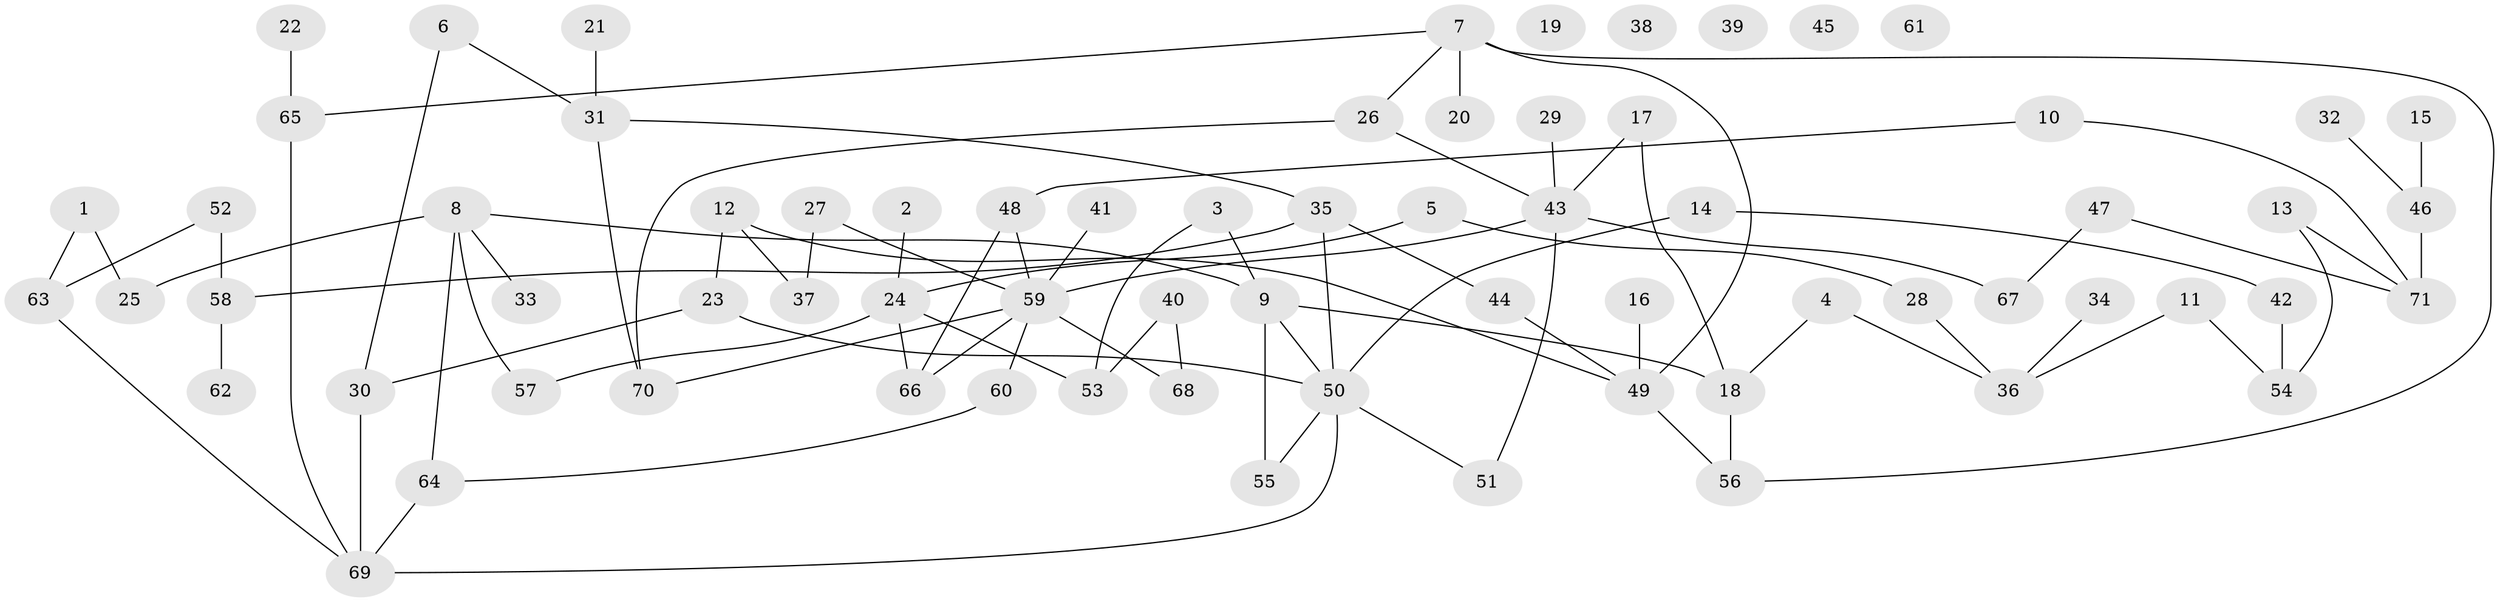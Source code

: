 // Generated by graph-tools (version 1.1) at 2025/33/03/09/25 02:33:41]
// undirected, 71 vertices, 89 edges
graph export_dot {
graph [start="1"]
  node [color=gray90,style=filled];
  1;
  2;
  3;
  4;
  5;
  6;
  7;
  8;
  9;
  10;
  11;
  12;
  13;
  14;
  15;
  16;
  17;
  18;
  19;
  20;
  21;
  22;
  23;
  24;
  25;
  26;
  27;
  28;
  29;
  30;
  31;
  32;
  33;
  34;
  35;
  36;
  37;
  38;
  39;
  40;
  41;
  42;
  43;
  44;
  45;
  46;
  47;
  48;
  49;
  50;
  51;
  52;
  53;
  54;
  55;
  56;
  57;
  58;
  59;
  60;
  61;
  62;
  63;
  64;
  65;
  66;
  67;
  68;
  69;
  70;
  71;
  1 -- 25;
  1 -- 63;
  2 -- 24;
  3 -- 9;
  3 -- 53;
  4 -- 18;
  4 -- 36;
  5 -- 24;
  5 -- 28;
  6 -- 30;
  6 -- 31;
  7 -- 20;
  7 -- 26;
  7 -- 49;
  7 -- 56;
  7 -- 65;
  8 -- 9;
  8 -- 25;
  8 -- 33;
  8 -- 57;
  8 -- 64;
  9 -- 18;
  9 -- 50;
  9 -- 55;
  10 -- 48;
  10 -- 71;
  11 -- 36;
  11 -- 54;
  12 -- 23;
  12 -- 37;
  12 -- 49;
  13 -- 54;
  13 -- 71;
  14 -- 42;
  14 -- 50;
  15 -- 46;
  16 -- 49;
  17 -- 18;
  17 -- 43;
  18 -- 56;
  21 -- 31;
  22 -- 65;
  23 -- 30;
  23 -- 50;
  24 -- 53;
  24 -- 57;
  24 -- 66;
  26 -- 43;
  26 -- 70;
  27 -- 37;
  27 -- 59;
  28 -- 36;
  29 -- 43;
  30 -- 69;
  31 -- 35;
  31 -- 70;
  32 -- 46;
  34 -- 36;
  35 -- 44;
  35 -- 50;
  35 -- 58;
  40 -- 53;
  40 -- 68;
  41 -- 59;
  42 -- 54;
  43 -- 51;
  43 -- 59;
  43 -- 67;
  44 -- 49;
  46 -- 71;
  47 -- 67;
  47 -- 71;
  48 -- 59;
  48 -- 66;
  49 -- 56;
  50 -- 51;
  50 -- 55;
  50 -- 69;
  52 -- 58;
  52 -- 63;
  58 -- 62;
  59 -- 60;
  59 -- 66;
  59 -- 68;
  59 -- 70;
  60 -- 64;
  63 -- 69;
  64 -- 69;
  65 -- 69;
}
